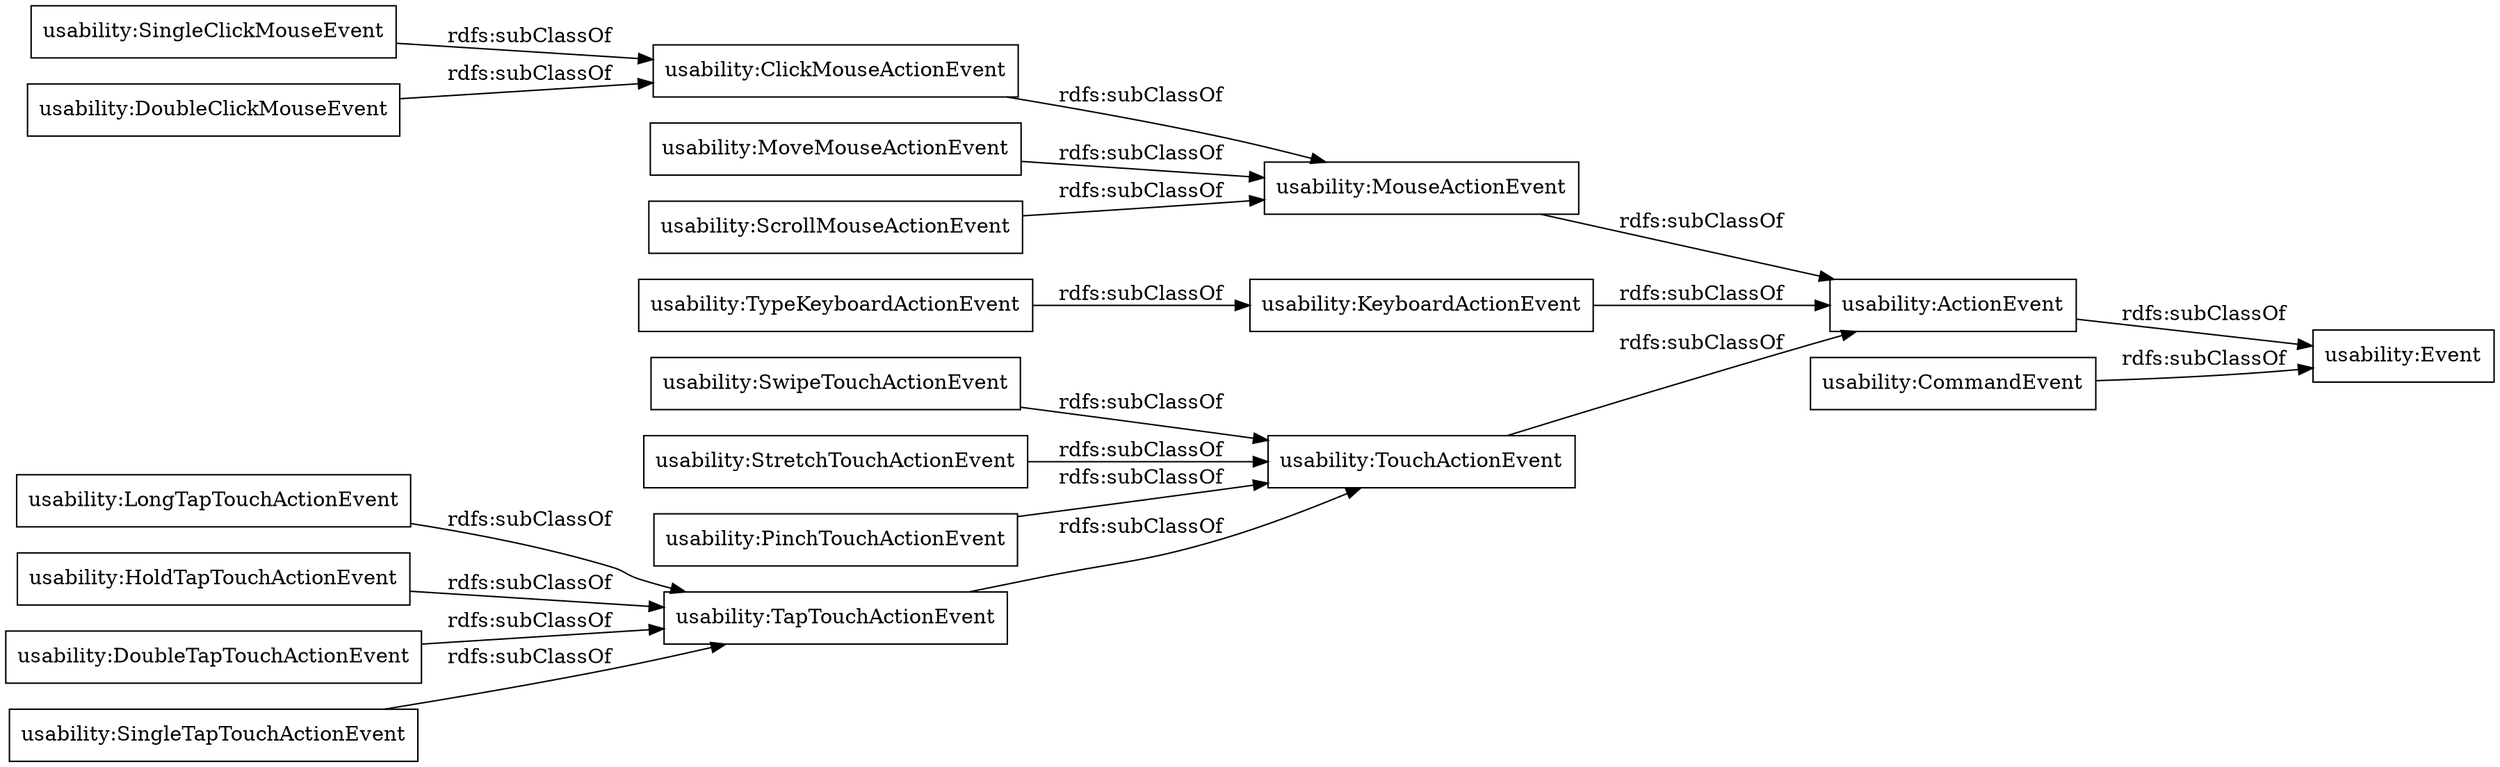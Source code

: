 digraph ar2dtool_diagram { 
rankdir=LR;
size="1000"
node [shape = rectangle, color="black"]; "usability:SwipeTouchActionEvent" "usability:ScrollMouseActionEvent" "usability:DoubleTapTouchActionEvent" "usability:SingleClickMouseEvent" "usability:PinchTouchActionEvent" "usability:DoubleClickMouseEvent" "usability:TypeKeyboardActionEvent" "usability:CommandEvent" "usability:ClickMouseActionEvent" "usability:SingleTapTouchActionEvent" "usability:ActionEvent" "usability:TapTouchActionEvent" "usability:LongTapTouchActionEvent" "usability:StretchTouchActionEvent" "usability:MoveMouseActionEvent" "usability:MouseActionEvent" "usability:HoldTapTouchActionEvent" "usability:Event" "usability:TouchActionEvent" "usability:KeyboardActionEvent" ; /*classes style*/
	"usability:TapTouchActionEvent" -> "usability:TouchActionEvent" [ label = "rdfs:subClassOf" ];
	"usability:DoubleClickMouseEvent" -> "usability:ClickMouseActionEvent" [ label = "rdfs:subClassOf" ];
	"usability:ClickMouseActionEvent" -> "usability:MouseActionEvent" [ label = "rdfs:subClassOf" ];
	"usability:LongTapTouchActionEvent" -> "usability:TapTouchActionEvent" [ label = "rdfs:subClassOf" ];
	"usability:HoldTapTouchActionEvent" -> "usability:TapTouchActionEvent" [ label = "rdfs:subClassOf" ];
	"usability:MoveMouseActionEvent" -> "usability:MouseActionEvent" [ label = "rdfs:subClassOf" ];
	"usability:CommandEvent" -> "usability:Event" [ label = "rdfs:subClassOf" ];
	"usability:SingleTapTouchActionEvent" -> "usability:TapTouchActionEvent" [ label = "rdfs:subClassOf" ];
	"usability:ScrollMouseActionEvent" -> "usability:MouseActionEvent" [ label = "rdfs:subClassOf" ];
	"usability:DoubleTapTouchActionEvent" -> "usability:TapTouchActionEvent" [ label = "rdfs:subClassOf" ];
	"usability:TouchActionEvent" -> "usability:ActionEvent" [ label = "rdfs:subClassOf" ];
	"usability:ActionEvent" -> "usability:Event" [ label = "rdfs:subClassOf" ];
	"usability:StretchTouchActionEvent" -> "usability:TouchActionEvent" [ label = "rdfs:subClassOf" ];
	"usability:TypeKeyboardActionEvent" -> "usability:KeyboardActionEvent" [ label = "rdfs:subClassOf" ];
	"usability:PinchTouchActionEvent" -> "usability:TouchActionEvent" [ label = "rdfs:subClassOf" ];
	"usability:SingleClickMouseEvent" -> "usability:ClickMouseActionEvent" [ label = "rdfs:subClassOf" ];
	"usability:SwipeTouchActionEvent" -> "usability:TouchActionEvent" [ label = "rdfs:subClassOf" ];
	"usability:KeyboardActionEvent" -> "usability:ActionEvent" [ label = "rdfs:subClassOf" ];
	"usability:MouseActionEvent" -> "usability:ActionEvent" [ label = "rdfs:subClassOf" ];

}
